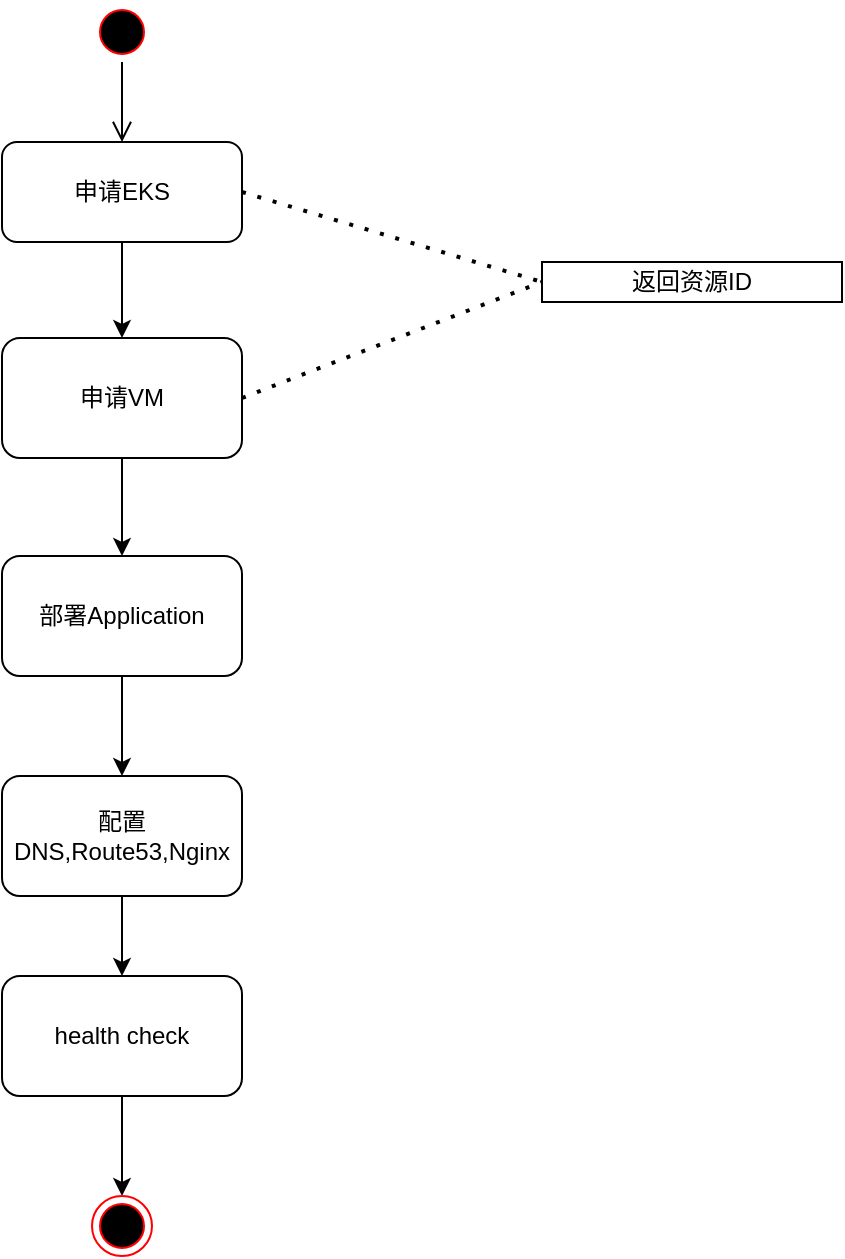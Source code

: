 <mxfile version="13.8.1" type="github">
  <diagram id="BMevfkKDMSV5yCwqt1LY" name="Page-1">
    <mxGraphModel dx="1422" dy="763" grid="1" gridSize="10" guides="1" tooltips="1" connect="1" arrows="1" fold="1" page="1" pageScale="1" pageWidth="1920" pageHeight="1200" math="0" shadow="0">
      <root>
        <mxCell id="0" />
        <mxCell id="1" parent="0" />
        <mxCell id="pzT-h00lOB3pdJxOEtcz-1" value="" style="ellipse;html=1;shape=startState;fillColor=#000000;strokeColor=#ff0000;" parent="1" vertex="1">
          <mxGeometry x="145" y="130" width="30" height="30" as="geometry" />
        </mxCell>
        <mxCell id="pzT-h00lOB3pdJxOEtcz-2" value="" style="edgeStyle=orthogonalEdgeStyle;html=1;verticalAlign=bottom;endArrow=open;endSize=8;" parent="1" source="pzT-h00lOB3pdJxOEtcz-1" target="pzT-h00lOB3pdJxOEtcz-3" edge="1">
          <mxGeometry relative="1" as="geometry">
            <mxPoint x="115" y="220" as="targetPoint" />
          </mxGeometry>
        </mxCell>
        <mxCell id="pzT-h00lOB3pdJxOEtcz-5" value="" style="edgeStyle=orthogonalEdgeStyle;rounded=0;orthogonalLoop=1;jettySize=auto;html=1;" parent="1" source="pzT-h00lOB3pdJxOEtcz-3" target="pzT-h00lOB3pdJxOEtcz-4" edge="1">
          <mxGeometry relative="1" as="geometry" />
        </mxCell>
        <mxCell id="pzT-h00lOB3pdJxOEtcz-3" value="申请EKS" style="rounded=1;whiteSpace=wrap;html=1;" parent="1" vertex="1">
          <mxGeometry x="100" y="200" width="120" height="50" as="geometry" />
        </mxCell>
        <mxCell id="pzT-h00lOB3pdJxOEtcz-7" value="" style="edgeStyle=orthogonalEdgeStyle;rounded=0;orthogonalLoop=1;jettySize=auto;html=1;entryX=0.5;entryY=0;entryDx=0;entryDy=0;" parent="1" source="pzT-h00lOB3pdJxOEtcz-4" target="pzT-h00lOB3pdJxOEtcz-8" edge="1">
          <mxGeometry relative="1" as="geometry" />
        </mxCell>
        <mxCell id="pzT-h00lOB3pdJxOEtcz-4" value="&lt;div&gt;申请VM&lt;/div&gt;" style="whiteSpace=wrap;html=1;rounded=1;" parent="1" vertex="1">
          <mxGeometry x="100" y="298" width="120" height="60" as="geometry" />
        </mxCell>
        <mxCell id="pzT-h00lOB3pdJxOEtcz-9" value="" style="edgeStyle=orthogonalEdgeStyle;rounded=0;orthogonalLoop=1;jettySize=auto;html=1;entryX=0.5;entryY=0;entryDx=0;entryDy=0;exitX=0.5;exitY=1;exitDx=0;exitDy=0;" parent="1" source="pzT-h00lOB3pdJxOEtcz-6" target="pzT-h00lOB3pdJxOEtcz-10" edge="1">
          <mxGeometry relative="1" as="geometry" />
        </mxCell>
        <mxCell id="pzT-h00lOB3pdJxOEtcz-6" value="配置DNS,Route53,Nginx" style="whiteSpace=wrap;html=1;rounded=1;" parent="1" vertex="1">
          <mxGeometry x="100" y="517" width="120" height="60" as="geometry" />
        </mxCell>
        <mxCell id="pzT-h00lOB3pdJxOEtcz-11" value="" style="edgeStyle=orthogonalEdgeStyle;rounded=0;orthogonalLoop=1;jettySize=auto;html=1;" parent="1" source="pzT-h00lOB3pdJxOEtcz-8" target="pzT-h00lOB3pdJxOEtcz-6" edge="1">
          <mxGeometry relative="1" as="geometry" />
        </mxCell>
        <mxCell id="pzT-h00lOB3pdJxOEtcz-8" value="部署Application" style="whiteSpace=wrap;html=1;rounded=1;" parent="1" vertex="1">
          <mxGeometry x="100" y="407" width="120" height="60" as="geometry" />
        </mxCell>
        <mxCell id="pzT-h00lOB3pdJxOEtcz-13" style="edgeStyle=orthogonalEdgeStyle;rounded=0;orthogonalLoop=1;jettySize=auto;html=1;exitX=0.5;exitY=1;exitDx=0;exitDy=0;entryX=0.5;entryY=0;entryDx=0;entryDy=0;" parent="1" source="pzT-h00lOB3pdJxOEtcz-10" target="pzT-h00lOB3pdJxOEtcz-12" edge="1">
          <mxGeometry relative="1" as="geometry" />
        </mxCell>
        <mxCell id="pzT-h00lOB3pdJxOEtcz-10" value="health check" style="whiteSpace=wrap;html=1;rounded=1;" parent="1" vertex="1">
          <mxGeometry x="100" y="617" width="120" height="60" as="geometry" />
        </mxCell>
        <mxCell id="pzT-h00lOB3pdJxOEtcz-12" value="" style="ellipse;html=1;shape=endState;fillColor=#000000;strokeColor=#ff0000;" parent="1" vertex="1">
          <mxGeometry x="145" y="727" width="30" height="30" as="geometry" />
        </mxCell>
        <mxCell id="pzT-h00lOB3pdJxOEtcz-17" value="返回资源ID" style="text;html=1;align=center;verticalAlign=middle;whiteSpace=wrap;rounded=0;sketch=0;strokeColor=#000000;" parent="1" vertex="1">
          <mxGeometry x="370" y="260" width="150" height="20" as="geometry" />
        </mxCell>
        <mxCell id="pzT-h00lOB3pdJxOEtcz-18" value="" style="endArrow=none;dashed=1;html=1;dashPattern=1 3;strokeWidth=2;entryX=0;entryY=0.5;entryDx=0;entryDy=0;exitX=1;exitY=0.5;exitDx=0;exitDy=0;" parent="1" source="pzT-h00lOB3pdJxOEtcz-4" target="pzT-h00lOB3pdJxOEtcz-17" edge="1">
          <mxGeometry width="50" height="50" relative="1" as="geometry">
            <mxPoint x="430" y="500" as="sourcePoint" />
            <mxPoint x="480" y="450" as="targetPoint" />
          </mxGeometry>
        </mxCell>
        <mxCell id="CKKBYsWl8Wb_sM6-ShsY-1" value="" style="endArrow=none;dashed=1;html=1;dashPattern=1 3;strokeWidth=2;entryX=0;entryY=0.5;entryDx=0;entryDy=0;exitX=1;exitY=0.5;exitDx=0;exitDy=0;" edge="1" parent="1" source="pzT-h00lOB3pdJxOEtcz-3" target="pzT-h00lOB3pdJxOEtcz-17">
          <mxGeometry width="50" height="50" relative="1" as="geometry">
            <mxPoint x="220" y="328" as="sourcePoint" />
            <mxPoint x="330" y="295" as="targetPoint" />
          </mxGeometry>
        </mxCell>
      </root>
    </mxGraphModel>
  </diagram>
</mxfile>
